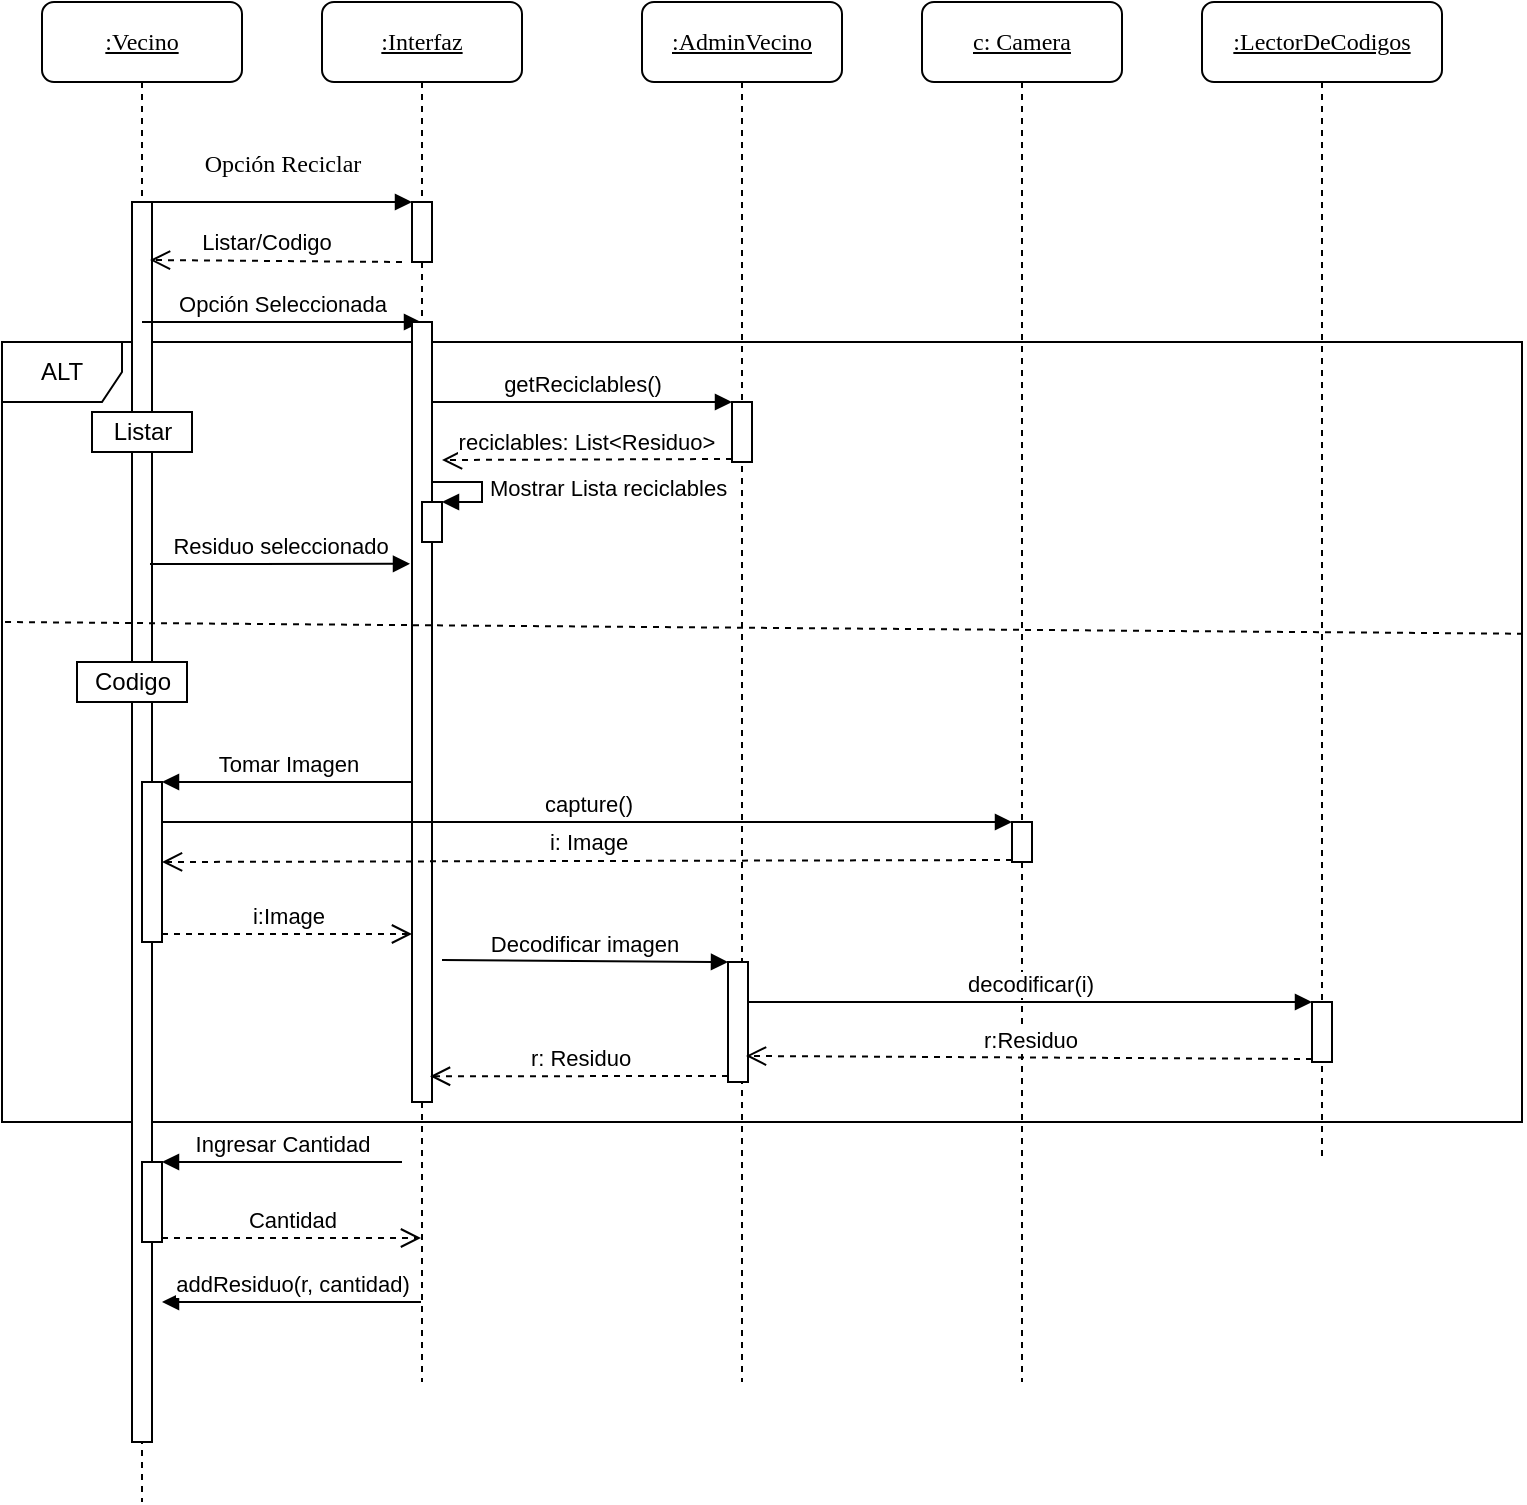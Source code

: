 <mxfile version="10.7.7" type="google"><diagram name="Page-1" id="13e1069c-82ec-6db2-03f1-153e76fe0fe0"><mxGraphModel dx="1394" dy="806" grid="1" gridSize="10" guides="1" tooltips="1" connect="1" arrows="1" fold="1" page="1" pageScale="1" pageWidth="1100" pageHeight="850" background="#ffffff" math="0" shadow="0"><root><mxCell id="0"/><mxCell id="1" parent="0"/><mxCell id="u7nPhQHxItwjKEapMFYH-4" value="ALT" style="shape=umlFrame;whiteSpace=wrap;html=1;" vertex="1" parent="1"><mxGeometry x="80" y="210" width="760" height="390" as="geometry"/></mxCell><mxCell id="7baba1c4bc27f4b0-2" value="&lt;u&gt;:Interfaz&lt;/u&gt;" style="shape=umlLifeline;perimeter=lifelinePerimeter;whiteSpace=wrap;html=1;container=1;collapsible=0;recursiveResize=0;outlineConnect=0;rounded=1;shadow=0;comic=0;labelBackgroundColor=none;strokeColor=#000000;strokeWidth=1;fillColor=#FFFFFF;fontFamily=Verdana;fontSize=12;fontColor=#000000;align=center;" parent="1" vertex="1"><mxGeometry x="240" y="40" width="100" height="690" as="geometry"/></mxCell><mxCell id="7baba1c4bc27f4b0-10" value="" style="html=1;points=[];perimeter=orthogonalPerimeter;rounded=0;shadow=0;comic=0;labelBackgroundColor=none;strokeColor=#000000;strokeWidth=1;fillColor=#FFFFFF;fontFamily=Verdana;fontSize=12;fontColor=#000000;align=center;" parent="7baba1c4bc27f4b0-2" vertex="1"><mxGeometry x="45" y="100" width="10" height="30" as="geometry"/></mxCell><mxCell id="7baba1c4bc27f4b0-3" value="&lt;u&gt;:AdminVecino&lt;/u&gt;" style="shape=umlLifeline;perimeter=lifelinePerimeter;whiteSpace=wrap;html=1;container=1;collapsible=0;recursiveResize=0;outlineConnect=0;rounded=1;shadow=0;comic=0;labelBackgroundColor=none;strokeColor=#000000;strokeWidth=1;fillColor=#FFFFFF;fontFamily=Verdana;fontSize=12;fontColor=#000000;align=center;" parent="1" vertex="1"><mxGeometry x="400" y="40" width="100" height="690" as="geometry"/></mxCell><mxCell id="u7nPhQHxItwjKEapMFYH-27" value="" style="html=1;points=[];perimeter=orthogonalPerimeter;" vertex="1" parent="7baba1c4bc27f4b0-3"><mxGeometry x="43" y="480" width="10" height="60" as="geometry"/></mxCell><mxCell id="7baba1c4bc27f4b0-4" value="&lt;u&gt;c: Camera&lt;/u&gt;" style="shape=umlLifeline;perimeter=lifelinePerimeter;whiteSpace=wrap;html=1;container=1;collapsible=0;recursiveResize=0;outlineConnect=0;rounded=1;shadow=0;comic=0;labelBackgroundColor=none;strokeColor=#000000;strokeWidth=1;fillColor=#FFFFFF;fontFamily=Verdana;fontSize=12;fontColor=#000000;align=center;" parent="1" vertex="1"><mxGeometry x="540" y="40" width="100" height="690" as="geometry"/></mxCell><mxCell id="7baba1c4bc27f4b0-5" value="&lt;u&gt;:LectorDeCodigos&lt;/u&gt;" style="shape=umlLifeline;perimeter=lifelinePerimeter;whiteSpace=wrap;html=1;container=1;collapsible=0;recursiveResize=0;outlineConnect=0;rounded=1;shadow=0;comic=0;labelBackgroundColor=none;strokeColor=#000000;strokeWidth=1;fillColor=#FFFFFF;fontFamily=Verdana;fontSize=12;fontColor=#000000;align=center;" parent="1" vertex="1"><mxGeometry x="680" y="40" width="120" height="580" as="geometry"/></mxCell><mxCell id="u7nPhQHxItwjKEapMFYH-38" value="" style="html=1;points=[];perimeter=orthogonalPerimeter;" vertex="1" parent="7baba1c4bc27f4b0-5"><mxGeometry x="55" y="500" width="10" height="30" as="geometry"/></mxCell><mxCell id="7baba1c4bc27f4b0-8" value="&lt;u&gt;:Vecino&lt;/u&gt;" style="shape=umlLifeline;perimeter=lifelinePerimeter;whiteSpace=wrap;html=1;container=1;collapsible=0;recursiveResize=0;outlineConnect=0;rounded=1;shadow=0;comic=0;labelBackgroundColor=none;strokeColor=#000000;strokeWidth=1;fillColor=#FFFFFF;fontFamily=Verdana;fontSize=12;fontColor=#000000;align=center;" parent="1" vertex="1"><mxGeometry x="100" y="40" width="100" height="750" as="geometry"/></mxCell><mxCell id="7baba1c4bc27f4b0-9" value="" style="html=1;points=[];perimeter=orthogonalPerimeter;rounded=0;shadow=0;comic=0;labelBackgroundColor=none;strokeColor=#000000;strokeWidth=1;fillColor=#FFFFFF;fontFamily=Verdana;fontSize=12;fontColor=#000000;align=center;" parent="7baba1c4bc27f4b0-8" vertex="1"><mxGeometry x="45" y="100" width="10" height="620" as="geometry"/></mxCell><mxCell id="u7nPhQHxItwjKEapMFYH-3" value="Opción Seleccionada" style="html=1;verticalAlign=bottom;endArrow=block;" edge="1" parent="7baba1c4bc27f4b0-8" target="7baba1c4bc27f4b0-2"><mxGeometry width="80" relative="1" as="geometry"><mxPoint x="50" y="160" as="sourcePoint"/><mxPoint x="130" y="160" as="targetPoint"/></mxGeometry></mxCell><mxCell id="u7nPhQHxItwjKEapMFYH-30" value="" style="html=1;points=[];perimeter=orthogonalPerimeter;" vertex="1" parent="7baba1c4bc27f4b0-8"><mxGeometry x="50" y="390" width="10" height="80" as="geometry"/></mxCell><mxCell id="u7nPhQHxItwjKEapMFYH-33" value="" style="html=1;points=[];perimeter=orthogonalPerimeter;" vertex="1" parent="7baba1c4bc27f4b0-8"><mxGeometry x="50" y="580" width="10" height="40" as="geometry"/></mxCell><mxCell id="u7nPhQHxItwjKEapMFYH-34" value="Ingresar Cantidad" style="html=1;verticalAlign=bottom;endArrow=block;entryX=1;entryY=0;" edge="1" target="u7nPhQHxItwjKEapMFYH-33" parent="7baba1c4bc27f4b0-8"><mxGeometry relative="1" as="geometry"><mxPoint x="180" y="580" as="sourcePoint"/></mxGeometry></mxCell><mxCell id="7baba1c4bc27f4b0-11" value="Opción Reciclar" style="html=1;verticalAlign=bottom;endArrow=block;entryX=0;entryY=0;labelBackgroundColor=none;fontFamily=Verdana;fontSize=12;edgeStyle=elbowEdgeStyle;elbow=vertical;" parent="1" source="7baba1c4bc27f4b0-9" target="7baba1c4bc27f4b0-10" edge="1"><mxGeometry y="10" relative="1" as="geometry"><mxPoint x="220" y="190" as="sourcePoint"/><mxPoint as="offset"/></mxGeometry></mxCell><mxCell id="u7nPhQHxItwjKEapMFYH-1" value="Listar/Codigo" style="html=1;verticalAlign=bottom;endArrow=open;dashed=1;endSize=8;" edge="1" parent="1"><mxGeometry x="0.077" relative="1" as="geometry"><mxPoint x="280" y="170" as="sourcePoint"/><mxPoint x="154" y="169" as="targetPoint"/><mxPoint as="offset"/></mxGeometry></mxCell><mxCell id="u7nPhQHxItwjKEapMFYH-5" value="" style="html=1;points=[];perimeter=orthogonalPerimeter;" vertex="1" parent="1"><mxGeometry x="285" y="200" width="10" height="390" as="geometry"/></mxCell><mxCell id="u7nPhQHxItwjKEapMFYH-6" value="Listar" style="html=1;" vertex="1" parent="1"><mxGeometry x="125" y="245" width="50" height="20" as="geometry"/></mxCell><mxCell id="u7nPhQHxItwjKEapMFYH-7" value="" style="endArrow=none;dashed=1;html=1;exitX=0.002;exitY=0.359;exitDx=0;exitDy=0;exitPerimeter=0;entryX=1;entryY=0.374;entryDx=0;entryDy=0;entryPerimeter=0;" edge="1" parent="1" source="u7nPhQHxItwjKEapMFYH-4" target="u7nPhQHxItwjKEapMFYH-4"><mxGeometry width="50" height="50" relative="1" as="geometry"><mxPoint x="80" y="690" as="sourcePoint"/><mxPoint x="130" y="640" as="targetPoint"/><Array as="points"/></mxGeometry></mxCell><mxCell id="u7nPhQHxItwjKEapMFYH-8" value="Codigo" style="rounded=0;whiteSpace=wrap;html=1;" vertex="1" parent="1"><mxGeometry x="117.5" y="370" width="55" height="20" as="geometry"/></mxCell><mxCell id="u7nPhQHxItwjKEapMFYH-9" value="" style="html=1;points=[];perimeter=orthogonalPerimeter;" vertex="1" parent="1"><mxGeometry x="445" y="240" width="10" height="30" as="geometry"/></mxCell><mxCell id="u7nPhQHxItwjKEapMFYH-10" value="getReciclables()" style="html=1;verticalAlign=bottom;endArrow=block;entryX=0;entryY=0;" edge="1" target="u7nPhQHxItwjKEapMFYH-9" parent="1" source="u7nPhQHxItwjKEapMFYH-5"><mxGeometry relative="1" as="geometry"><mxPoint x="375" y="230" as="sourcePoint"/><Array as="points"><mxPoint x="370" y="240"/></Array></mxGeometry></mxCell><mxCell id="u7nPhQHxItwjKEapMFYH-11" value="reciclables: List&amp;lt;Residuo&amp;gt;" style="html=1;verticalAlign=bottom;endArrow=open;dashed=1;endSize=8;exitX=0;exitY=0.95;" edge="1" source="u7nPhQHxItwjKEapMFYH-9" parent="1"><mxGeometry x="0.007" relative="1" as="geometry"><mxPoint x="300" y="269" as="targetPoint"/><mxPoint as="offset"/></mxGeometry></mxCell><mxCell id="u7nPhQHxItwjKEapMFYH-13" value="Residuo seleccionado" style="html=1;verticalAlign=bottom;endArrow=block;entryX=-0.1;entryY=0.31;entryDx=0;entryDy=0;entryPerimeter=0;" edge="1" parent="1" target="u7nPhQHxItwjKEapMFYH-5"><mxGeometry width="80" relative="1" as="geometry"><mxPoint x="154" y="321" as="sourcePoint"/><mxPoint x="280" y="310" as="targetPoint"/></mxGeometry></mxCell><mxCell id="u7nPhQHxItwjKEapMFYH-20" value="" style="html=1;points=[];perimeter=orthogonalPerimeter;" vertex="1" parent="1"><mxGeometry x="290" y="290" width="10" height="20" as="geometry"/></mxCell><mxCell id="u7nPhQHxItwjKEapMFYH-21" value="Mostrar Lista reciclables" style="edgeStyle=orthogonalEdgeStyle;html=1;align=left;spacingLeft=2;endArrow=block;rounded=0;entryX=1;entryY=0;" edge="1" target="u7nPhQHxItwjKEapMFYH-20" parent="1"><mxGeometry relative="1" as="geometry"><mxPoint x="295" y="280" as="sourcePoint"/><Array as="points"><mxPoint x="320" y="280"/></Array></mxGeometry></mxCell><mxCell id="u7nPhQHxItwjKEapMFYH-24" value="" style="html=1;points=[];perimeter=orthogonalPerimeter;" vertex="1" parent="1"><mxGeometry x="585" y="450" width="10" height="20" as="geometry"/></mxCell><mxCell id="u7nPhQHxItwjKEapMFYH-25" value="capture()" style="html=1;verticalAlign=bottom;endArrow=block;entryX=0;entryY=0;exitX=1;exitY=0.25;exitDx=0;exitDy=0;exitPerimeter=0;" edge="1" target="u7nPhQHxItwjKEapMFYH-24" parent="1" source="u7nPhQHxItwjKEapMFYH-30"><mxGeometry relative="1" as="geometry"><mxPoint x="170" y="450" as="sourcePoint"/></mxGeometry></mxCell><mxCell id="u7nPhQHxItwjKEapMFYH-26" value="i: Image" style="html=1;verticalAlign=bottom;endArrow=open;dashed=1;endSize=8;exitX=0;exitY=0.95;entryX=1;entryY=0.5;entryDx=0;entryDy=0;entryPerimeter=0;" edge="1" source="u7nPhQHxItwjKEapMFYH-24" parent="1" target="u7nPhQHxItwjKEapMFYH-30"><mxGeometry relative="1" as="geometry"><mxPoint x="515" y="506" as="targetPoint"/></mxGeometry></mxCell><mxCell id="u7nPhQHxItwjKEapMFYH-29" value="r: Residuo" style="html=1;verticalAlign=bottom;endArrow=open;dashed=1;endSize=8;exitX=0;exitY=0.95;entryX=0.9;entryY=0.967;entryDx=0;entryDy=0;entryPerimeter=0;" edge="1" source="u7nPhQHxItwjKEapMFYH-27" parent="1" target="u7nPhQHxItwjKEapMFYH-5"><mxGeometry relative="1" as="geometry"><mxPoint x="294" y="565" as="targetPoint"/></mxGeometry></mxCell><mxCell id="u7nPhQHxItwjKEapMFYH-28" value="Decodificar imagen" style="html=1;verticalAlign=bottom;endArrow=block;entryX=0;entryY=0;exitX=1.5;exitY=0.818;exitDx=0;exitDy=0;exitPerimeter=0;" edge="1" target="u7nPhQHxItwjKEapMFYH-27" parent="1" source="u7nPhQHxItwjKEapMFYH-5"><mxGeometry relative="1" as="geometry"><mxPoint x="300" y="530" as="sourcePoint"/></mxGeometry></mxCell><mxCell id="u7nPhQHxItwjKEapMFYH-31" value="Tomar Imagen" style="html=1;verticalAlign=bottom;endArrow=block;entryX=1;entryY=0;" edge="1" target="u7nPhQHxItwjKEapMFYH-30" parent="1" source="u7nPhQHxItwjKEapMFYH-5"><mxGeometry relative="1" as="geometry"><mxPoint x="220" y="430" as="sourcePoint"/></mxGeometry></mxCell><mxCell id="u7nPhQHxItwjKEapMFYH-32" value="i:Image" style="html=1;verticalAlign=bottom;endArrow=open;dashed=1;endSize=8;exitX=1;exitY=0.95;" edge="1" source="u7nPhQHxItwjKEapMFYH-30" parent="1" target="u7nPhQHxItwjKEapMFYH-5"><mxGeometry relative="1" as="geometry"><mxPoint x="220" y="487" as="targetPoint"/></mxGeometry></mxCell><mxCell id="u7nPhQHxItwjKEapMFYH-35" value="Cantidad" style="html=1;verticalAlign=bottom;endArrow=open;dashed=1;endSize=8;exitX=1;exitY=0.95;" edge="1" source="u7nPhQHxItwjKEapMFYH-33" parent="1" target="7baba1c4bc27f4b0-2"><mxGeometry relative="1" as="geometry"><mxPoint x="220" y="677" as="targetPoint"/></mxGeometry></mxCell><mxCell id="u7nPhQHxItwjKEapMFYH-37" value="addResiduo(r, cantidad)" style="html=1;verticalAlign=bottom;endArrow=block;" edge="1" parent="1" source="7baba1c4bc27f4b0-2"><mxGeometry width="80" relative="1" as="geometry"><mxPoint x="280" y="680" as="sourcePoint"/><mxPoint x="160" y="690" as="targetPoint"/></mxGeometry></mxCell><mxCell id="u7nPhQHxItwjKEapMFYH-39" value="decodificar(i)" style="html=1;verticalAlign=bottom;endArrow=block;entryX=0;entryY=0;" edge="1" target="u7nPhQHxItwjKEapMFYH-38" parent="1" source="u7nPhQHxItwjKEapMFYH-27"><mxGeometry relative="1" as="geometry"><mxPoint x="665" y="510" as="sourcePoint"/></mxGeometry></mxCell><mxCell id="u7nPhQHxItwjKEapMFYH-40" value="r:Residuo" style="html=1;verticalAlign=bottom;endArrow=open;dashed=1;endSize=8;exitX=0;exitY=0.95;entryX=0.9;entryY=0.783;entryDx=0;entryDy=0;entryPerimeter=0;" edge="1" source="u7nPhQHxItwjKEapMFYH-38" parent="1" target="u7nPhQHxItwjKEapMFYH-27"><mxGeometry relative="1" as="geometry"><mxPoint x="665" y="586" as="targetPoint"/></mxGeometry></mxCell></root></mxGraphModel></diagram></mxfile>